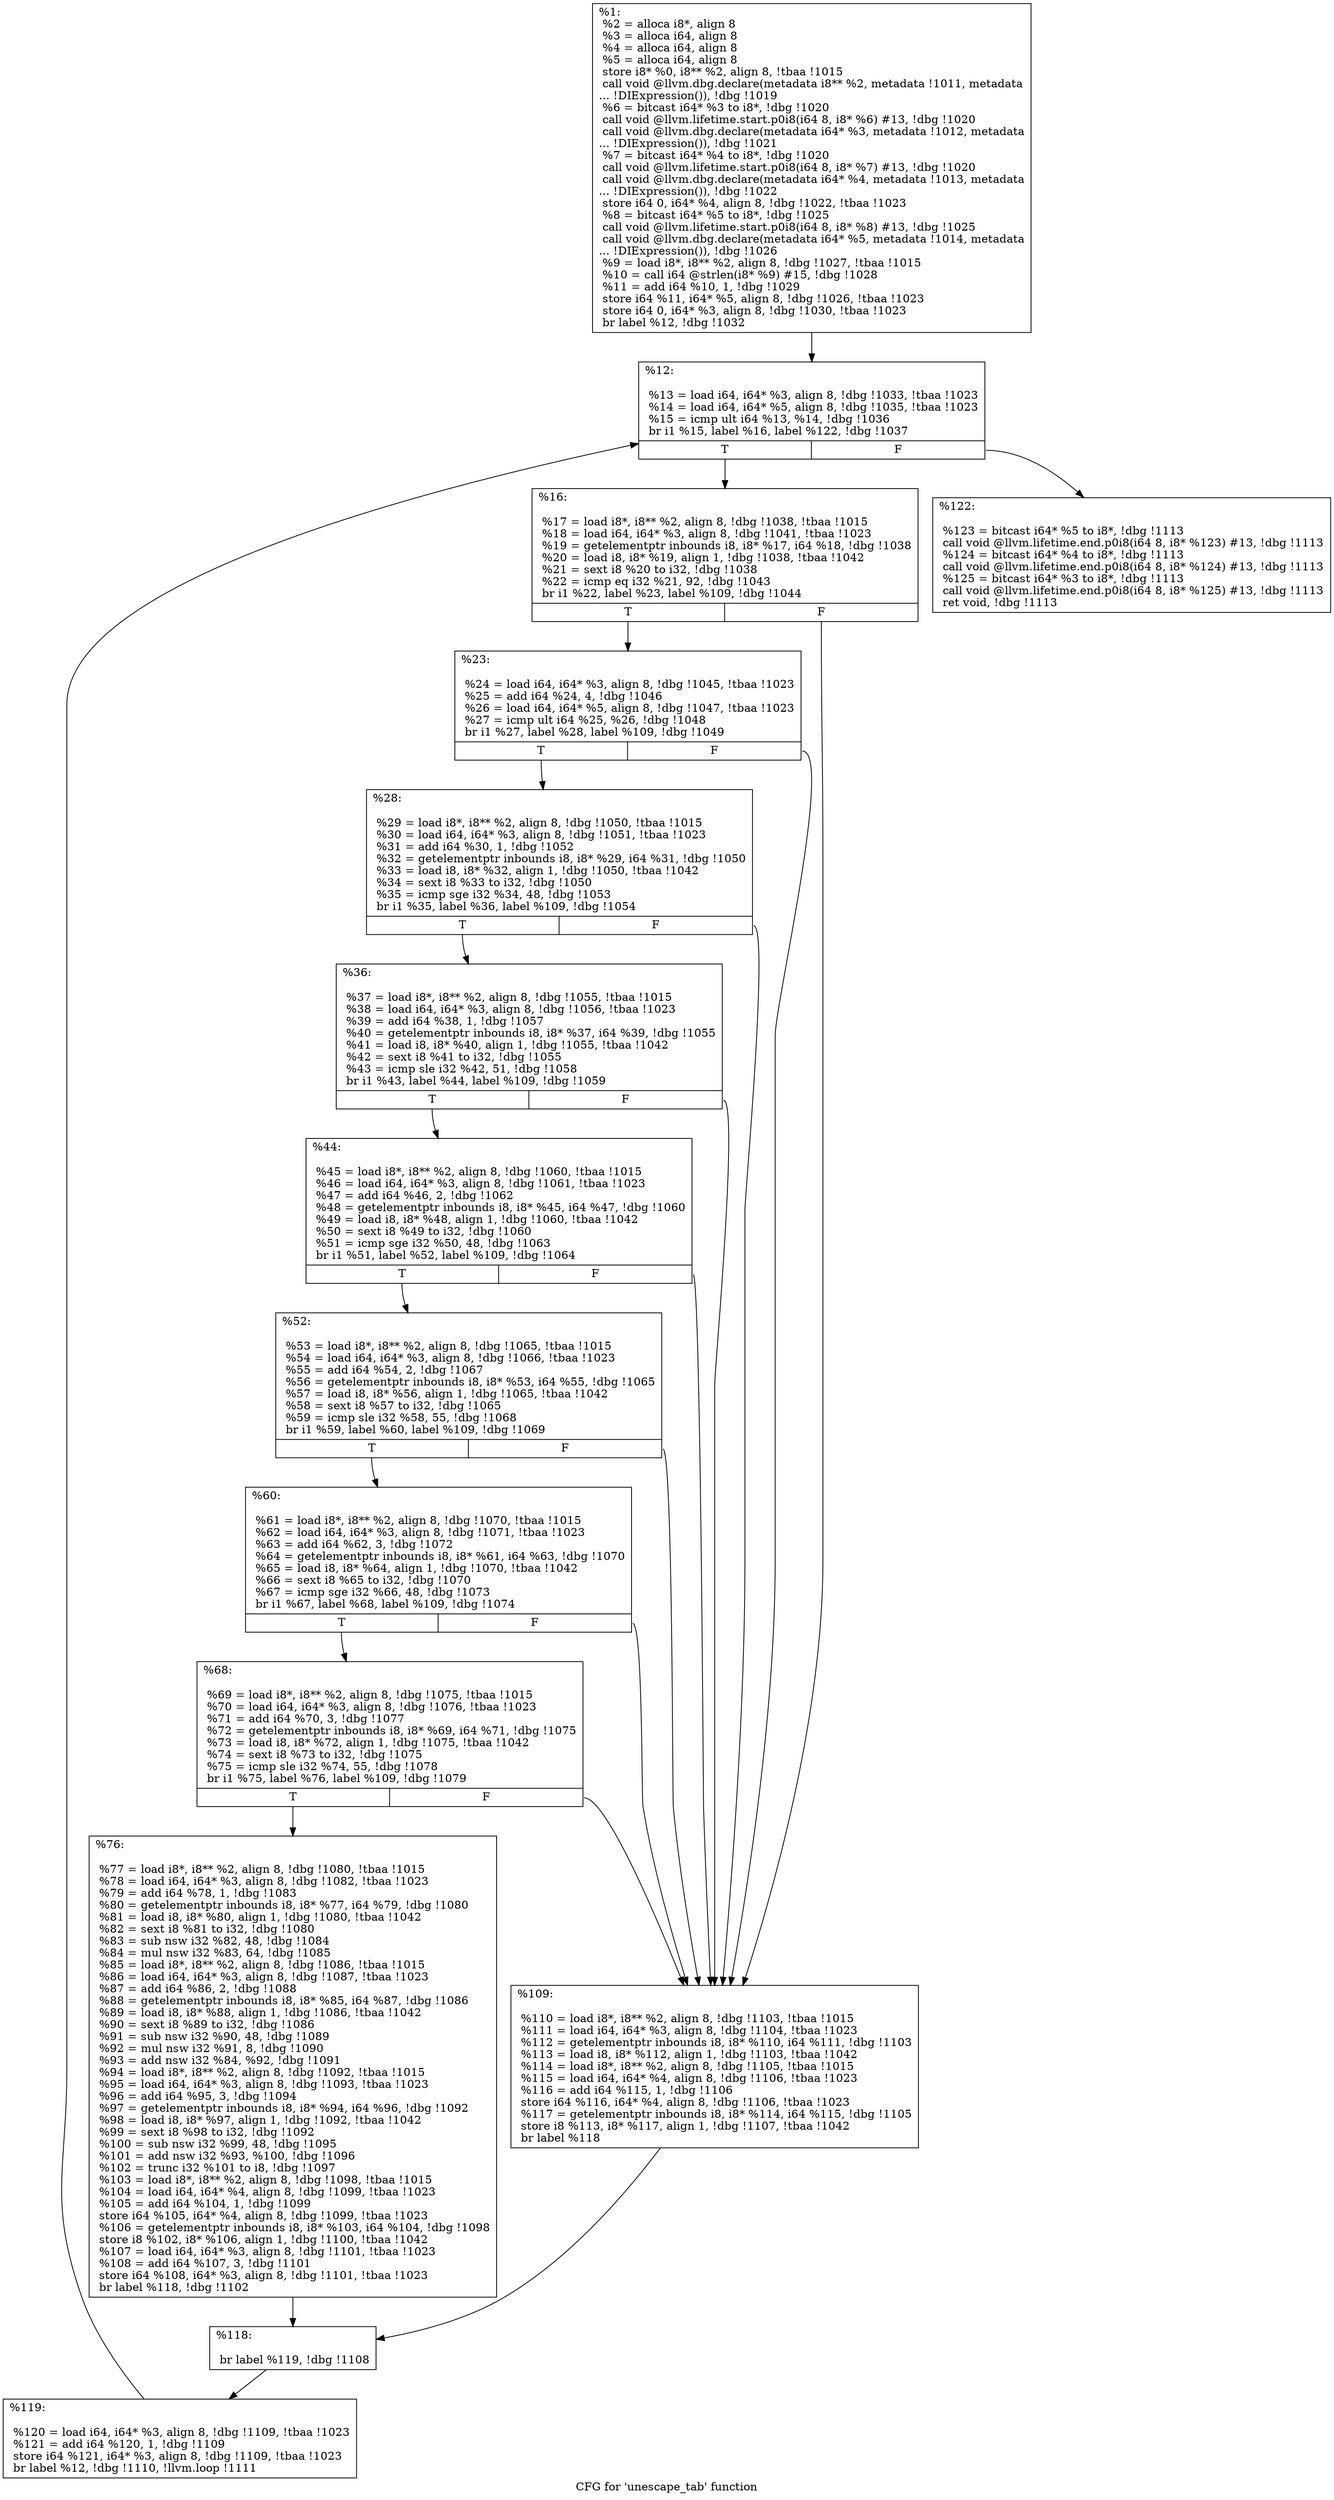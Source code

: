 digraph "CFG for 'unescape_tab' function" {
	label="CFG for 'unescape_tab' function";

	Node0x26947c0 [shape=record,label="{%1:\l  %2 = alloca i8*, align 8\l  %3 = alloca i64, align 8\l  %4 = alloca i64, align 8\l  %5 = alloca i64, align 8\l  store i8* %0, i8** %2, align 8, !tbaa !1015\l  call void @llvm.dbg.declare(metadata i8** %2, metadata !1011, metadata\l... !DIExpression()), !dbg !1019\l  %6 = bitcast i64* %3 to i8*, !dbg !1020\l  call void @llvm.lifetime.start.p0i8(i64 8, i8* %6) #13, !dbg !1020\l  call void @llvm.dbg.declare(metadata i64* %3, metadata !1012, metadata\l... !DIExpression()), !dbg !1021\l  %7 = bitcast i64* %4 to i8*, !dbg !1020\l  call void @llvm.lifetime.start.p0i8(i64 8, i8* %7) #13, !dbg !1020\l  call void @llvm.dbg.declare(metadata i64* %4, metadata !1013, metadata\l... !DIExpression()), !dbg !1022\l  store i64 0, i64* %4, align 8, !dbg !1022, !tbaa !1023\l  %8 = bitcast i64* %5 to i8*, !dbg !1025\l  call void @llvm.lifetime.start.p0i8(i64 8, i8* %8) #13, !dbg !1025\l  call void @llvm.dbg.declare(metadata i64* %5, metadata !1014, metadata\l... !DIExpression()), !dbg !1026\l  %9 = load i8*, i8** %2, align 8, !dbg !1027, !tbaa !1015\l  %10 = call i64 @strlen(i8* %9) #15, !dbg !1028\l  %11 = add i64 %10, 1, !dbg !1029\l  store i64 %11, i64* %5, align 8, !dbg !1026, !tbaa !1023\l  store i64 0, i64* %3, align 8, !dbg !1030, !tbaa !1023\l  br label %12, !dbg !1032\l}"];
	Node0x26947c0 -> Node0x26958b0;
	Node0x26958b0 [shape=record,label="{%12:\l\l  %13 = load i64, i64* %3, align 8, !dbg !1033, !tbaa !1023\l  %14 = load i64, i64* %5, align 8, !dbg !1035, !tbaa !1023\l  %15 = icmp ult i64 %13, %14, !dbg !1036\l  br i1 %15, label %16, label %122, !dbg !1037\l|{<s0>T|<s1>F}}"];
	Node0x26958b0:s0 -> Node0x2695900;
	Node0x26958b0:s1 -> Node0x2695cc0;
	Node0x2695900 [shape=record,label="{%16:\l\l  %17 = load i8*, i8** %2, align 8, !dbg !1038, !tbaa !1015\l  %18 = load i64, i64* %3, align 8, !dbg !1041, !tbaa !1023\l  %19 = getelementptr inbounds i8, i8* %17, i64 %18, !dbg !1038\l  %20 = load i8, i8* %19, align 1, !dbg !1038, !tbaa !1042\l  %21 = sext i8 %20 to i32, !dbg !1038\l  %22 = icmp eq i32 %21, 92, !dbg !1043\l  br i1 %22, label %23, label %109, !dbg !1044\l|{<s0>T|<s1>F}}"];
	Node0x2695900:s0 -> Node0x2695950;
	Node0x2695900:s1 -> Node0x2695bd0;
	Node0x2695950 [shape=record,label="{%23:\l\l  %24 = load i64, i64* %3, align 8, !dbg !1045, !tbaa !1023\l  %25 = add i64 %24, 4, !dbg !1046\l  %26 = load i64, i64* %5, align 8, !dbg !1047, !tbaa !1023\l  %27 = icmp ult i64 %25, %26, !dbg !1048\l  br i1 %27, label %28, label %109, !dbg !1049\l|{<s0>T|<s1>F}}"];
	Node0x2695950:s0 -> Node0x26959a0;
	Node0x2695950:s1 -> Node0x2695bd0;
	Node0x26959a0 [shape=record,label="{%28:\l\l  %29 = load i8*, i8** %2, align 8, !dbg !1050, !tbaa !1015\l  %30 = load i64, i64* %3, align 8, !dbg !1051, !tbaa !1023\l  %31 = add i64 %30, 1, !dbg !1052\l  %32 = getelementptr inbounds i8, i8* %29, i64 %31, !dbg !1050\l  %33 = load i8, i8* %32, align 1, !dbg !1050, !tbaa !1042\l  %34 = sext i8 %33 to i32, !dbg !1050\l  %35 = icmp sge i32 %34, 48, !dbg !1053\l  br i1 %35, label %36, label %109, !dbg !1054\l|{<s0>T|<s1>F}}"];
	Node0x26959a0:s0 -> Node0x26959f0;
	Node0x26959a0:s1 -> Node0x2695bd0;
	Node0x26959f0 [shape=record,label="{%36:\l\l  %37 = load i8*, i8** %2, align 8, !dbg !1055, !tbaa !1015\l  %38 = load i64, i64* %3, align 8, !dbg !1056, !tbaa !1023\l  %39 = add i64 %38, 1, !dbg !1057\l  %40 = getelementptr inbounds i8, i8* %37, i64 %39, !dbg !1055\l  %41 = load i8, i8* %40, align 1, !dbg !1055, !tbaa !1042\l  %42 = sext i8 %41 to i32, !dbg !1055\l  %43 = icmp sle i32 %42, 51, !dbg !1058\l  br i1 %43, label %44, label %109, !dbg !1059\l|{<s0>T|<s1>F}}"];
	Node0x26959f0:s0 -> Node0x2695a40;
	Node0x26959f0:s1 -> Node0x2695bd0;
	Node0x2695a40 [shape=record,label="{%44:\l\l  %45 = load i8*, i8** %2, align 8, !dbg !1060, !tbaa !1015\l  %46 = load i64, i64* %3, align 8, !dbg !1061, !tbaa !1023\l  %47 = add i64 %46, 2, !dbg !1062\l  %48 = getelementptr inbounds i8, i8* %45, i64 %47, !dbg !1060\l  %49 = load i8, i8* %48, align 1, !dbg !1060, !tbaa !1042\l  %50 = sext i8 %49 to i32, !dbg !1060\l  %51 = icmp sge i32 %50, 48, !dbg !1063\l  br i1 %51, label %52, label %109, !dbg !1064\l|{<s0>T|<s1>F}}"];
	Node0x2695a40:s0 -> Node0x2695a90;
	Node0x2695a40:s1 -> Node0x2695bd0;
	Node0x2695a90 [shape=record,label="{%52:\l\l  %53 = load i8*, i8** %2, align 8, !dbg !1065, !tbaa !1015\l  %54 = load i64, i64* %3, align 8, !dbg !1066, !tbaa !1023\l  %55 = add i64 %54, 2, !dbg !1067\l  %56 = getelementptr inbounds i8, i8* %53, i64 %55, !dbg !1065\l  %57 = load i8, i8* %56, align 1, !dbg !1065, !tbaa !1042\l  %58 = sext i8 %57 to i32, !dbg !1065\l  %59 = icmp sle i32 %58, 55, !dbg !1068\l  br i1 %59, label %60, label %109, !dbg !1069\l|{<s0>T|<s1>F}}"];
	Node0x2695a90:s0 -> Node0x2695ae0;
	Node0x2695a90:s1 -> Node0x2695bd0;
	Node0x2695ae0 [shape=record,label="{%60:\l\l  %61 = load i8*, i8** %2, align 8, !dbg !1070, !tbaa !1015\l  %62 = load i64, i64* %3, align 8, !dbg !1071, !tbaa !1023\l  %63 = add i64 %62, 3, !dbg !1072\l  %64 = getelementptr inbounds i8, i8* %61, i64 %63, !dbg !1070\l  %65 = load i8, i8* %64, align 1, !dbg !1070, !tbaa !1042\l  %66 = sext i8 %65 to i32, !dbg !1070\l  %67 = icmp sge i32 %66, 48, !dbg !1073\l  br i1 %67, label %68, label %109, !dbg !1074\l|{<s0>T|<s1>F}}"];
	Node0x2695ae0:s0 -> Node0x2695b30;
	Node0x2695ae0:s1 -> Node0x2695bd0;
	Node0x2695b30 [shape=record,label="{%68:\l\l  %69 = load i8*, i8** %2, align 8, !dbg !1075, !tbaa !1015\l  %70 = load i64, i64* %3, align 8, !dbg !1076, !tbaa !1023\l  %71 = add i64 %70, 3, !dbg !1077\l  %72 = getelementptr inbounds i8, i8* %69, i64 %71, !dbg !1075\l  %73 = load i8, i8* %72, align 1, !dbg !1075, !tbaa !1042\l  %74 = sext i8 %73 to i32, !dbg !1075\l  %75 = icmp sle i32 %74, 55, !dbg !1078\l  br i1 %75, label %76, label %109, !dbg !1079\l|{<s0>T|<s1>F}}"];
	Node0x2695b30:s0 -> Node0x2695b80;
	Node0x2695b30:s1 -> Node0x2695bd0;
	Node0x2695b80 [shape=record,label="{%76:\l\l  %77 = load i8*, i8** %2, align 8, !dbg !1080, !tbaa !1015\l  %78 = load i64, i64* %3, align 8, !dbg !1082, !tbaa !1023\l  %79 = add i64 %78, 1, !dbg !1083\l  %80 = getelementptr inbounds i8, i8* %77, i64 %79, !dbg !1080\l  %81 = load i8, i8* %80, align 1, !dbg !1080, !tbaa !1042\l  %82 = sext i8 %81 to i32, !dbg !1080\l  %83 = sub nsw i32 %82, 48, !dbg !1084\l  %84 = mul nsw i32 %83, 64, !dbg !1085\l  %85 = load i8*, i8** %2, align 8, !dbg !1086, !tbaa !1015\l  %86 = load i64, i64* %3, align 8, !dbg !1087, !tbaa !1023\l  %87 = add i64 %86, 2, !dbg !1088\l  %88 = getelementptr inbounds i8, i8* %85, i64 %87, !dbg !1086\l  %89 = load i8, i8* %88, align 1, !dbg !1086, !tbaa !1042\l  %90 = sext i8 %89 to i32, !dbg !1086\l  %91 = sub nsw i32 %90, 48, !dbg !1089\l  %92 = mul nsw i32 %91, 8, !dbg !1090\l  %93 = add nsw i32 %84, %92, !dbg !1091\l  %94 = load i8*, i8** %2, align 8, !dbg !1092, !tbaa !1015\l  %95 = load i64, i64* %3, align 8, !dbg !1093, !tbaa !1023\l  %96 = add i64 %95, 3, !dbg !1094\l  %97 = getelementptr inbounds i8, i8* %94, i64 %96, !dbg !1092\l  %98 = load i8, i8* %97, align 1, !dbg !1092, !tbaa !1042\l  %99 = sext i8 %98 to i32, !dbg !1092\l  %100 = sub nsw i32 %99, 48, !dbg !1095\l  %101 = add nsw i32 %93, %100, !dbg !1096\l  %102 = trunc i32 %101 to i8, !dbg !1097\l  %103 = load i8*, i8** %2, align 8, !dbg !1098, !tbaa !1015\l  %104 = load i64, i64* %4, align 8, !dbg !1099, !tbaa !1023\l  %105 = add i64 %104, 1, !dbg !1099\l  store i64 %105, i64* %4, align 8, !dbg !1099, !tbaa !1023\l  %106 = getelementptr inbounds i8, i8* %103, i64 %104, !dbg !1098\l  store i8 %102, i8* %106, align 1, !dbg !1100, !tbaa !1042\l  %107 = load i64, i64* %3, align 8, !dbg !1101, !tbaa !1023\l  %108 = add i64 %107, 3, !dbg !1101\l  store i64 %108, i64* %3, align 8, !dbg !1101, !tbaa !1023\l  br label %118, !dbg !1102\l}"];
	Node0x2695b80 -> Node0x2695c20;
	Node0x2695bd0 [shape=record,label="{%109:\l\l  %110 = load i8*, i8** %2, align 8, !dbg !1103, !tbaa !1015\l  %111 = load i64, i64* %3, align 8, !dbg !1104, !tbaa !1023\l  %112 = getelementptr inbounds i8, i8* %110, i64 %111, !dbg !1103\l  %113 = load i8, i8* %112, align 1, !dbg !1103, !tbaa !1042\l  %114 = load i8*, i8** %2, align 8, !dbg !1105, !tbaa !1015\l  %115 = load i64, i64* %4, align 8, !dbg !1106, !tbaa !1023\l  %116 = add i64 %115, 1, !dbg !1106\l  store i64 %116, i64* %4, align 8, !dbg !1106, !tbaa !1023\l  %117 = getelementptr inbounds i8, i8* %114, i64 %115, !dbg !1105\l  store i8 %113, i8* %117, align 1, !dbg !1107, !tbaa !1042\l  br label %118\l}"];
	Node0x2695bd0 -> Node0x2695c20;
	Node0x2695c20 [shape=record,label="{%118:\l\l  br label %119, !dbg !1108\l}"];
	Node0x2695c20 -> Node0x2695c70;
	Node0x2695c70 [shape=record,label="{%119:\l\l  %120 = load i64, i64* %3, align 8, !dbg !1109, !tbaa !1023\l  %121 = add i64 %120, 1, !dbg !1109\l  store i64 %121, i64* %3, align 8, !dbg !1109, !tbaa !1023\l  br label %12, !dbg !1110, !llvm.loop !1111\l}"];
	Node0x2695c70 -> Node0x26958b0;
	Node0x2695cc0 [shape=record,label="{%122:\l\l  %123 = bitcast i64* %5 to i8*, !dbg !1113\l  call void @llvm.lifetime.end.p0i8(i64 8, i8* %123) #13, !dbg !1113\l  %124 = bitcast i64* %4 to i8*, !dbg !1113\l  call void @llvm.lifetime.end.p0i8(i64 8, i8* %124) #13, !dbg !1113\l  %125 = bitcast i64* %3 to i8*, !dbg !1113\l  call void @llvm.lifetime.end.p0i8(i64 8, i8* %125) #13, !dbg !1113\l  ret void, !dbg !1113\l}"];
}

